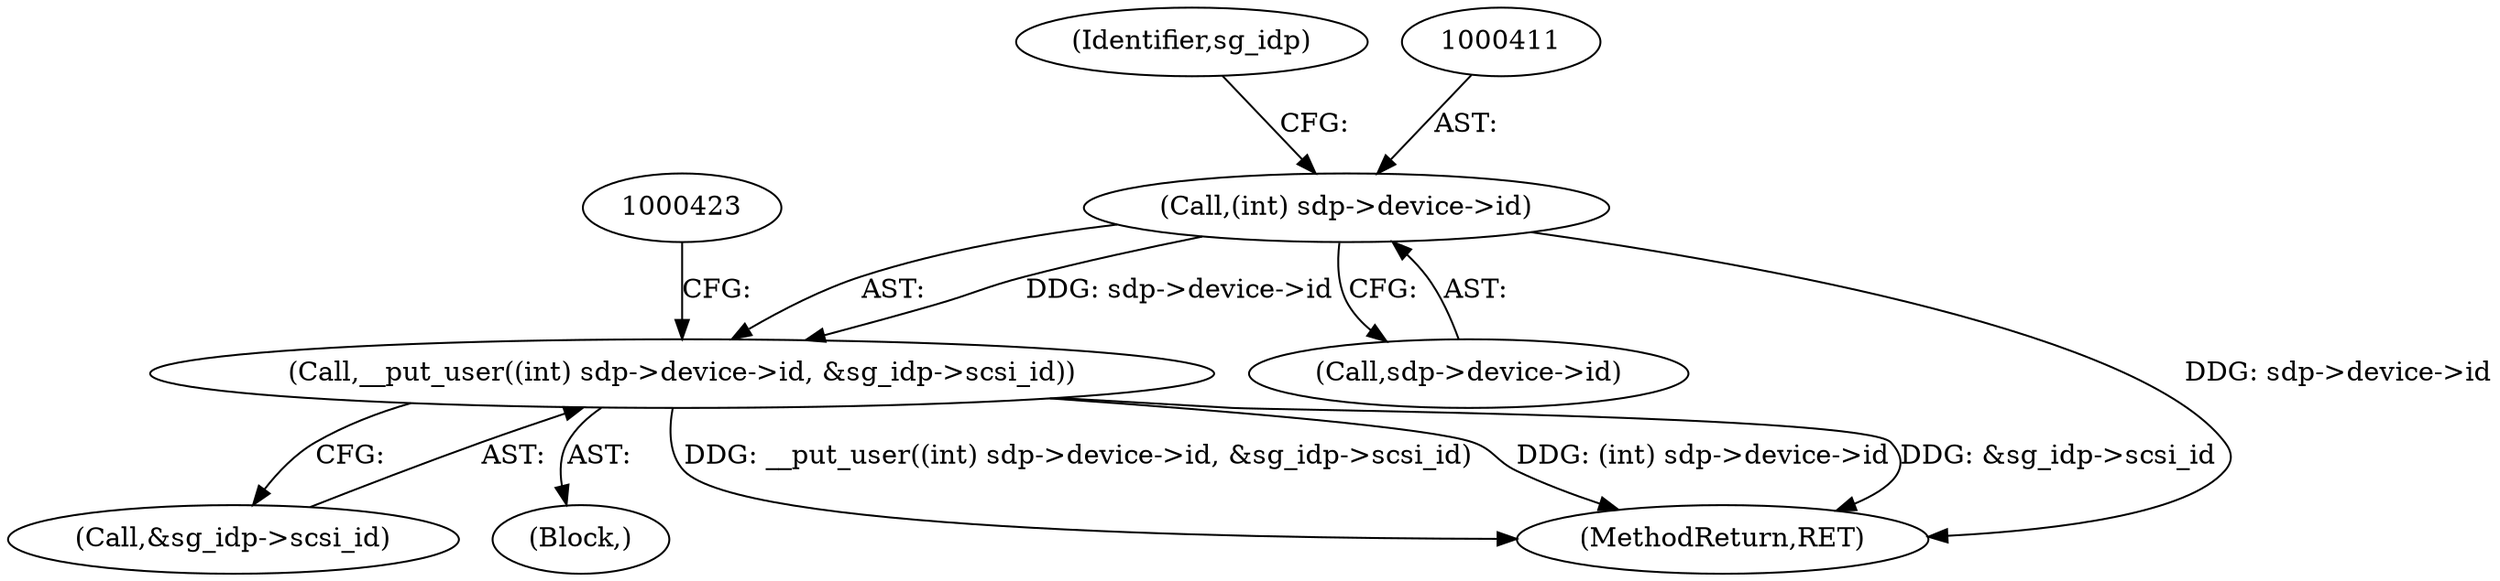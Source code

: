 digraph "0_linux_3e0097499839e0fe3af380410eababe5a47c4cf9_0@pointer" {
"1000410" [label="(Call,(int) sdp->device->id)"];
"1000409" [label="(Call,__put_user((int) sdp->device->id, &sg_idp->scsi_id))"];
"1000412" [label="(Call,sdp->device->id)"];
"1000417" [label="(Call,&sg_idp->scsi_id)"];
"1000419" [label="(Identifier,sg_idp)"];
"1000410" [label="(Call,(int) sdp->device->id)"];
"1000369" [label="(Block,)"];
"1000409" [label="(Call,__put_user((int) sdp->device->id, &sg_idp->scsi_id))"];
"1001060" [label="(MethodReturn,RET)"];
"1000410" -> "1000409"  [label="AST: "];
"1000410" -> "1000412"  [label="CFG: "];
"1000411" -> "1000410"  [label="AST: "];
"1000412" -> "1000410"  [label="AST: "];
"1000419" -> "1000410"  [label="CFG: "];
"1000410" -> "1001060"  [label="DDG: sdp->device->id"];
"1000410" -> "1000409"  [label="DDG: sdp->device->id"];
"1000409" -> "1000369"  [label="AST: "];
"1000409" -> "1000417"  [label="CFG: "];
"1000417" -> "1000409"  [label="AST: "];
"1000423" -> "1000409"  [label="CFG: "];
"1000409" -> "1001060"  [label="DDG: __put_user((int) sdp->device->id, &sg_idp->scsi_id)"];
"1000409" -> "1001060"  [label="DDG: (int) sdp->device->id"];
"1000409" -> "1001060"  [label="DDG: &sg_idp->scsi_id"];
}
